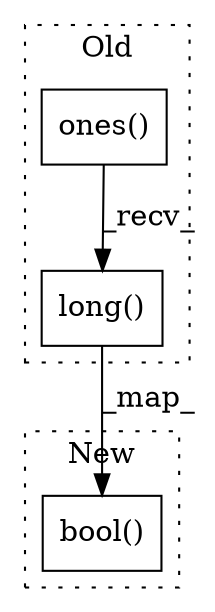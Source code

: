 digraph G {
subgraph cluster0 {
1 [label="long()" a="75" s="9448" l="70" shape="box"];
3 [label="ones()" a="75" s="9448,9497" l="11,1" shape="box"];
label = "Old";
style="dotted";
}
subgraph cluster1 {
2 [label="bool()" a="75" s="9423" l="72" shape="box"];
label = "New";
style="dotted";
}
1 -> 2 [label="_map_"];
3 -> 1 [label="_recv_"];
}